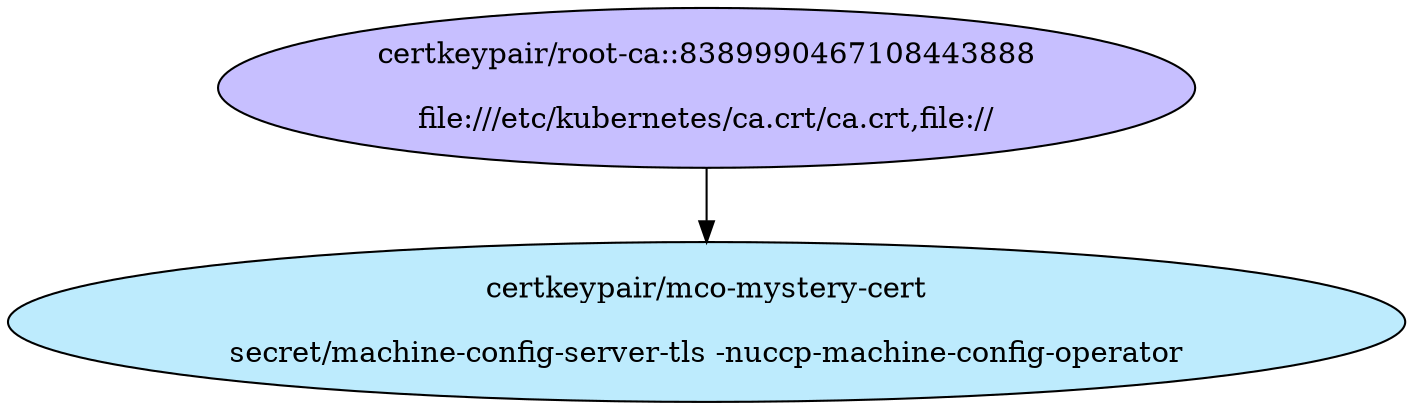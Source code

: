 digraph "OpenShift Certificates" {
  // Node definitions.
  0 [
    label="certkeypair/root-ca::8389990467108443888\n\nfile:///etc/kubernetes/ca.crt/ca.crt,file://\n"
    style=filled
    fillcolor="#c7bfff"
  ];
  1 [
    label="certkeypair/mco-mystery-cert\n\nsecret/machine-config-server-tls -nuccp-machine-config-operator\n"
    style=filled
    fillcolor="#bdebfd"
  ];

  // Edge definitions.
  0 -> 1;
}